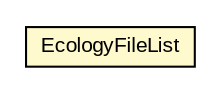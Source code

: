 #!/usr/local/bin/dot
#
# Class diagram 
# Generated by UMLGraph version R5_6-24-gf6e263 (http://www.umlgraph.org/)
#

digraph G {
	edge [fontname="arial",fontsize=10,labelfontname="arial",labelfontsize=10];
	node [fontname="arial",fontsize=10,shape=plaintext];
	nodesep=0.25;
	ranksep=0.5;
	// edu.arizona.biosemantics.semanticmarkup.markupelement.ecology.model.EcologyFileList
	c60641 [label=<<table title="edu.arizona.biosemantics.semanticmarkup.markupelement.ecology.model.EcologyFileList" border="0" cellborder="1" cellspacing="0" cellpadding="2" port="p" bgcolor="lemonChiffon" href="./EcologyFileList.html">
		<tr><td><table border="0" cellspacing="0" cellpadding="1">
<tr><td align="center" balign="center"> EcologyFileList </td></tr>
		</table></td></tr>
		</table>>, URL="./EcologyFileList.html", fontname="arial", fontcolor="black", fontsize=10.0];
}


